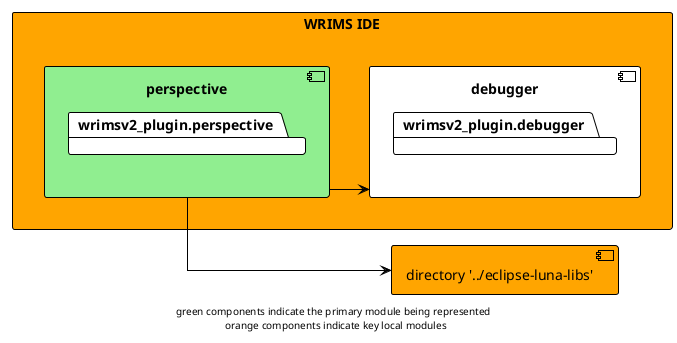@startuml

!theme plain
left to right direction
skinparam linetype ortho

rectangle wrims-ide as "WRIMS IDE" #orange {
    component perspective #lightgreen {
        package wrimsv2_plugin.perspective
    }
    component debugger {
        package wrimsv2_plugin.debugger
    }
}

component luna_libs as "directory '../eclipse-luna-libs'" #orange

perspective -down-> luna_libs
perspective -down-> debugger

footer "green components indicate the primary module being represented \n orange components indicate key local modules"
@enduml
